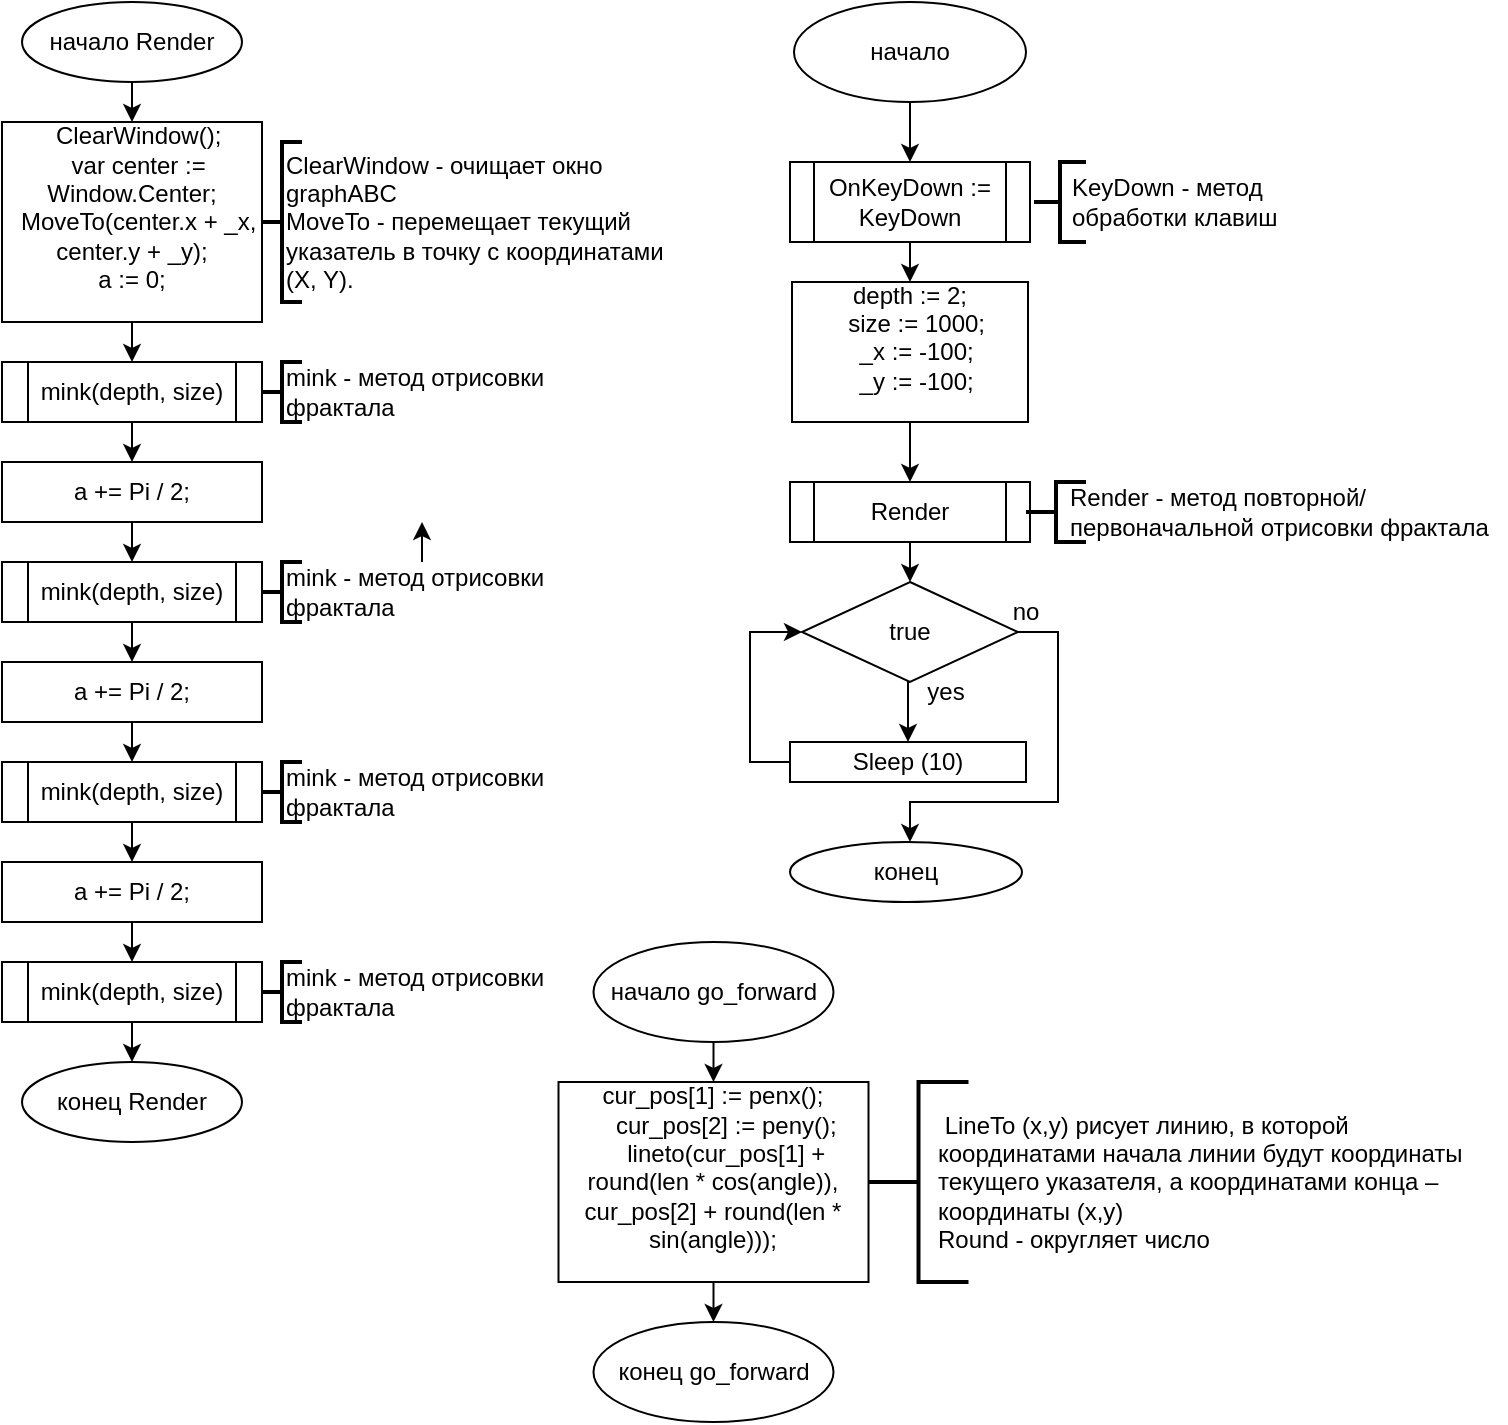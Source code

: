 <mxfile version="26.0.15" pages="5">
  <diagram name="Страница — 1" id="0c7YK5O8xcYpzCZcUKpo">
    <mxGraphModel dx="1186" dy="782" grid="1" gridSize="10" guides="1" tooltips="1" connect="1" arrows="1" fold="1" page="1" pageScale="1" pageWidth="827" pageHeight="1169" math="0" shadow="0">
      <root>
        <mxCell id="0" />
        <mxCell id="1" parent="0" />
        <mxCell id="dVMwrSfZSjSwIwW3tAnr-3" style="edgeStyle=orthogonalEdgeStyle;rounded=0;orthogonalLoop=1;jettySize=auto;html=1;exitX=0.5;exitY=1;exitDx=0;exitDy=0;entryX=0.5;entryY=0;entryDx=0;entryDy=0;" edge="1" parent="1" source="dVMwrSfZSjSwIwW3tAnr-1" target="dVMwrSfZSjSwIwW3tAnr-2">
          <mxGeometry relative="1" as="geometry" />
        </mxCell>
        <mxCell id="dVMwrSfZSjSwIwW3tAnr-1" value="начало Render" style="ellipse;whiteSpace=wrap;html=1;" vertex="1" parent="1">
          <mxGeometry x="50" y="110" width="110" height="40" as="geometry" />
        </mxCell>
        <mxCell id="dVMwrSfZSjSwIwW3tAnr-6" style="edgeStyle=orthogonalEdgeStyle;rounded=0;orthogonalLoop=1;jettySize=auto;html=1;exitX=0.5;exitY=1;exitDx=0;exitDy=0;entryX=0.5;entryY=0;entryDx=0;entryDy=0;" edge="1" parent="1" source="dVMwrSfZSjSwIwW3tAnr-2" target="dVMwrSfZSjSwIwW3tAnr-5">
          <mxGeometry relative="1" as="geometry" />
        </mxCell>
        <mxCell id="dVMwrSfZSjSwIwW3tAnr-2" value="&lt;div&gt;&amp;nbsp; ClearWindow();&lt;/div&gt;&lt;div&gt;&amp;nbsp; var center := Window.Center;&lt;/div&gt;&lt;div&gt;&amp;nbsp; MoveTo(center.x + _x, center.y + _y);&lt;/div&gt;&lt;div&gt;a := 0;&lt;/div&gt;&lt;div&gt;&lt;br&gt;&lt;/div&gt;" style="rounded=0;whiteSpace=wrap;html=1;spacing=0;" vertex="1" parent="1">
          <mxGeometry x="40" y="170" width="130" height="100" as="geometry" />
        </mxCell>
        <mxCell id="dVMwrSfZSjSwIwW3tAnr-10" style="edgeStyle=orthogonalEdgeStyle;rounded=0;orthogonalLoop=1;jettySize=auto;html=1;exitX=0.5;exitY=1;exitDx=0;exitDy=0;entryX=0.5;entryY=0;entryDx=0;entryDy=0;" edge="1" parent="1" source="dVMwrSfZSjSwIwW3tAnr-5" target="dVMwrSfZSjSwIwW3tAnr-9">
          <mxGeometry relative="1" as="geometry" />
        </mxCell>
        <mxCell id="dVMwrSfZSjSwIwW3tAnr-5" value="mink(depth, size)" style="shape=process;whiteSpace=wrap;html=1;backgroundOutline=1;" vertex="1" parent="1">
          <mxGeometry x="40" y="290" width="130" height="30" as="geometry" />
        </mxCell>
        <mxCell id="dVMwrSfZSjSwIwW3tAnr-15" style="edgeStyle=orthogonalEdgeStyle;rounded=0;orthogonalLoop=1;jettySize=auto;html=1;exitX=0.5;exitY=1;exitDx=0;exitDy=0;entryX=0.5;entryY=0;entryDx=0;entryDy=0;" edge="1" parent="1" source="dVMwrSfZSjSwIwW3tAnr-7" target="dVMwrSfZSjSwIwW3tAnr-14">
          <mxGeometry relative="1" as="geometry" />
        </mxCell>
        <mxCell id="dVMwrSfZSjSwIwW3tAnr-7" value="mink(depth, size)" style="shape=process;whiteSpace=wrap;html=1;backgroundOutline=1;" vertex="1" parent="1">
          <mxGeometry x="40" y="390" width="130" height="30" as="geometry" />
        </mxCell>
        <mxCell id="dVMwrSfZSjSwIwW3tAnr-11" style="edgeStyle=orthogonalEdgeStyle;rounded=0;orthogonalLoop=1;jettySize=auto;html=1;exitX=0.5;exitY=1;exitDx=0;exitDy=0;entryX=0.5;entryY=0;entryDx=0;entryDy=0;" edge="1" parent="1" source="dVMwrSfZSjSwIwW3tAnr-9" target="dVMwrSfZSjSwIwW3tAnr-7">
          <mxGeometry relative="1" as="geometry" />
        </mxCell>
        <mxCell id="dVMwrSfZSjSwIwW3tAnr-9" value="a += Pi / 2;" style="rounded=0;whiteSpace=wrap;html=1;" vertex="1" parent="1">
          <mxGeometry x="40" y="340" width="130" height="30" as="geometry" />
        </mxCell>
        <mxCell id="dVMwrSfZSjSwIwW3tAnr-19" style="edgeStyle=orthogonalEdgeStyle;rounded=0;orthogonalLoop=1;jettySize=auto;html=1;exitX=0.5;exitY=1;exitDx=0;exitDy=0;entryX=0.5;entryY=0;entryDx=0;entryDy=0;" edge="1" parent="1" source="dVMwrSfZSjSwIwW3tAnr-12" target="dVMwrSfZSjSwIwW3tAnr-18">
          <mxGeometry relative="1" as="geometry" />
        </mxCell>
        <mxCell id="dVMwrSfZSjSwIwW3tAnr-12" value="mink(depth, size)" style="shape=process;whiteSpace=wrap;html=1;backgroundOutline=1;" vertex="1" parent="1">
          <mxGeometry x="40" y="490" width="130" height="30" as="geometry" />
        </mxCell>
        <mxCell id="dVMwrSfZSjSwIwW3tAnr-13" style="edgeStyle=orthogonalEdgeStyle;rounded=0;orthogonalLoop=1;jettySize=auto;html=1;exitX=0.5;exitY=1;exitDx=0;exitDy=0;entryX=0.5;entryY=0;entryDx=0;entryDy=0;" edge="1" source="dVMwrSfZSjSwIwW3tAnr-14" target="dVMwrSfZSjSwIwW3tAnr-12" parent="1">
          <mxGeometry relative="1" as="geometry" />
        </mxCell>
        <mxCell id="dVMwrSfZSjSwIwW3tAnr-14" value="a += Pi / 2;" style="rounded=0;whiteSpace=wrap;html=1;" vertex="1" parent="1">
          <mxGeometry x="40" y="440" width="130" height="30" as="geometry" />
        </mxCell>
        <mxCell id="dVMwrSfZSjSwIwW3tAnr-22" style="edgeStyle=orthogonalEdgeStyle;rounded=0;orthogonalLoop=1;jettySize=auto;html=1;exitX=0.5;exitY=1;exitDx=0;exitDy=0;entryX=0.5;entryY=0;entryDx=0;entryDy=0;" edge="1" parent="1" source="dVMwrSfZSjSwIwW3tAnr-16" target="dVMwrSfZSjSwIwW3tAnr-21">
          <mxGeometry relative="1" as="geometry" />
        </mxCell>
        <mxCell id="dVMwrSfZSjSwIwW3tAnr-16" value="mink(depth, size)" style="shape=process;whiteSpace=wrap;html=1;backgroundOutline=1;" vertex="1" parent="1">
          <mxGeometry x="40" y="590" width="130" height="30" as="geometry" />
        </mxCell>
        <mxCell id="dVMwrSfZSjSwIwW3tAnr-17" style="edgeStyle=orthogonalEdgeStyle;rounded=0;orthogonalLoop=1;jettySize=auto;html=1;exitX=0.5;exitY=1;exitDx=0;exitDy=0;entryX=0.5;entryY=0;entryDx=0;entryDy=0;" edge="1" source="dVMwrSfZSjSwIwW3tAnr-18" target="dVMwrSfZSjSwIwW3tAnr-16" parent="1">
          <mxGeometry relative="1" as="geometry" />
        </mxCell>
        <mxCell id="dVMwrSfZSjSwIwW3tAnr-18" value="a += Pi / 2;" style="rounded=0;whiteSpace=wrap;html=1;" vertex="1" parent="1">
          <mxGeometry x="40" y="540" width="130" height="30" as="geometry" />
        </mxCell>
        <mxCell id="dVMwrSfZSjSwIwW3tAnr-21" value="конец Render" style="ellipse;whiteSpace=wrap;html=1;" vertex="1" parent="1">
          <mxGeometry x="50" y="640" width="110" height="40" as="geometry" />
        </mxCell>
        <mxCell id="1yAr_smqiWb9AVmgc55v-1" value="" style="strokeWidth=2;html=1;shape=mxgraph.flowchart.annotation_2;align=left;labelPosition=right;pointerEvents=1;" vertex="1" parent="1">
          <mxGeometry x="170" y="180" width="20" height="80" as="geometry" />
        </mxCell>
        <mxCell id="1yAr_smqiWb9AVmgc55v-2" value="ClearWindow - очищает окно graphABC&lt;div&gt;MoveTo - перемещает текущий указатель в точку с координатами (X, Y).&lt;/div&gt;" style="text;html=1;align=left;verticalAlign=middle;whiteSpace=wrap;rounded=0;" vertex="1" parent="1">
          <mxGeometry x="180" y="180" width="200" height="80" as="geometry" />
        </mxCell>
        <mxCell id="5Mgv2OM8hr73-EngdCcR-1" value="" style="strokeWidth=2;html=1;shape=mxgraph.flowchart.annotation_2;align=left;labelPosition=right;pointerEvents=1;" vertex="1" parent="1">
          <mxGeometry x="170" y="290" width="20" height="30" as="geometry" />
        </mxCell>
        <mxCell id="5Mgv2OM8hr73-EngdCcR-2" value="mink - метод отрисовки фрактала" style="text;html=1;align=left;verticalAlign=middle;whiteSpace=wrap;rounded=0;" vertex="1" parent="1">
          <mxGeometry x="180" y="290" width="140" height="30" as="geometry" />
        </mxCell>
        <mxCell id="5Mgv2OM8hr73-EngdCcR-12" value="" style="edgeStyle=orthogonalEdgeStyle;rounded=0;orthogonalLoop=1;jettySize=auto;html=1;" edge="1" parent="1" source="5Mgv2OM8hr73-EngdCcR-6">
          <mxGeometry relative="1" as="geometry">
            <mxPoint x="250.034" y="370" as="targetPoint" />
          </mxGeometry>
        </mxCell>
        <mxCell id="5Mgv2OM8hr73-EngdCcR-6" value="mink - метод отрисовки фрактала" style="text;html=1;align=left;verticalAlign=middle;whiteSpace=wrap;rounded=0;" vertex="1" parent="1">
          <mxGeometry x="180" y="390" width="140" height="30" as="geometry" />
        </mxCell>
        <mxCell id="5Mgv2OM8hr73-EngdCcR-7" value="" style="strokeWidth=2;html=1;shape=mxgraph.flowchart.annotation_2;align=left;labelPosition=right;pointerEvents=1;" vertex="1" parent="1">
          <mxGeometry x="170" y="390" width="20" height="30" as="geometry" />
        </mxCell>
        <mxCell id="5Mgv2OM8hr73-EngdCcR-8" value="mink - метод отрисовки фрактала" style="text;html=1;align=left;verticalAlign=middle;whiteSpace=wrap;rounded=0;" vertex="1" parent="1">
          <mxGeometry x="180" y="490" width="140" height="30" as="geometry" />
        </mxCell>
        <mxCell id="5Mgv2OM8hr73-EngdCcR-9" value="" style="strokeWidth=2;html=1;shape=mxgraph.flowchart.annotation_2;align=left;labelPosition=right;pointerEvents=1;" vertex="1" parent="1">
          <mxGeometry x="170" y="490" width="20" height="30" as="geometry" />
        </mxCell>
        <mxCell id="5Mgv2OM8hr73-EngdCcR-10" value="mink - метод отрисовки фрактала" style="text;html=1;align=left;verticalAlign=middle;whiteSpace=wrap;rounded=0;" vertex="1" parent="1">
          <mxGeometry x="180" y="590" width="140" height="30" as="geometry" />
        </mxCell>
        <mxCell id="5Mgv2OM8hr73-EngdCcR-11" value="" style="strokeWidth=2;html=1;shape=mxgraph.flowchart.annotation_2;align=left;labelPosition=right;pointerEvents=1;" vertex="1" parent="1">
          <mxGeometry x="170" y="590" width="20" height="30" as="geometry" />
        </mxCell>
        <mxCell id="IK0o1WK5msF-L-UihLjg-1" style="edgeStyle=orthogonalEdgeStyle;rounded=0;orthogonalLoop=1;jettySize=auto;html=1;exitX=0.5;exitY=1;exitDx=0;exitDy=0;entryX=0.5;entryY=0;entryDx=0;entryDy=0;" edge="1" parent="1" source="IK0o1WK5msF-L-UihLjg-2" target="IK0o1WK5msF-L-UihLjg-4">
          <mxGeometry relative="1" as="geometry" />
        </mxCell>
        <mxCell id="IK0o1WK5msF-L-UihLjg-2" value="начало" style="ellipse;whiteSpace=wrap;html=1;" vertex="1" parent="1">
          <mxGeometry x="436" y="110" width="116" height="50" as="geometry" />
        </mxCell>
        <mxCell id="IK0o1WK5msF-L-UihLjg-3" style="edgeStyle=orthogonalEdgeStyle;rounded=0;orthogonalLoop=1;jettySize=auto;html=1;exitX=0.5;exitY=1;exitDx=0;exitDy=0;entryX=0.5;entryY=0;entryDx=0;entryDy=0;" edge="1" parent="1" source="IK0o1WK5msF-L-UihLjg-4" target="IK0o1WK5msF-L-UihLjg-6">
          <mxGeometry relative="1" as="geometry" />
        </mxCell>
        <mxCell id="IK0o1WK5msF-L-UihLjg-4" value="OnKeyDown := KeyDown" style="shape=process;whiteSpace=wrap;html=1;backgroundOutline=1;" vertex="1" parent="1">
          <mxGeometry x="434" y="190" width="120" height="40" as="geometry" />
        </mxCell>
        <mxCell id="IK0o1WK5msF-L-UihLjg-5" style="edgeStyle=orthogonalEdgeStyle;rounded=0;orthogonalLoop=1;jettySize=auto;html=1;exitX=0.5;exitY=1;exitDx=0;exitDy=0;entryX=0.5;entryY=0;entryDx=0;entryDy=0;" edge="1" parent="1" source="IK0o1WK5msF-L-UihLjg-6" target="IK0o1WK5msF-L-UihLjg-8">
          <mxGeometry relative="1" as="geometry" />
        </mxCell>
        <mxCell id="IK0o1WK5msF-L-UihLjg-6" value="&lt;div&gt;depth := 2;&lt;/div&gt;&lt;div&gt;&amp;nbsp; size := 1000;&lt;/div&gt;&lt;div&gt;&amp;nbsp; _x := -100;&lt;/div&gt;&lt;div&gt;&amp;nbsp; _y := -100;&lt;/div&gt;&lt;div&gt;&lt;br&gt;&lt;/div&gt;" style="rounded=0;whiteSpace=wrap;html=1;" vertex="1" parent="1">
          <mxGeometry x="435" y="250" width="118" height="70" as="geometry" />
        </mxCell>
        <mxCell id="IK0o1WK5msF-L-UihLjg-7" style="edgeStyle=orthogonalEdgeStyle;rounded=0;orthogonalLoop=1;jettySize=auto;html=1;exitX=0.5;exitY=1;exitDx=0;exitDy=0;entryX=0.5;entryY=0;entryDx=0;entryDy=0;" edge="1" parent="1" source="IK0o1WK5msF-L-UihLjg-8" target="IK0o1WK5msF-L-UihLjg-11">
          <mxGeometry relative="1" as="geometry" />
        </mxCell>
        <mxCell id="IK0o1WK5msF-L-UihLjg-8" value="Render" style="shape=process;whiteSpace=wrap;html=1;backgroundOutline=1;" vertex="1" parent="1">
          <mxGeometry x="434" y="350" width="120" height="30" as="geometry" />
        </mxCell>
        <mxCell id="IK0o1WK5msF-L-UihLjg-9" style="edgeStyle=orthogonalEdgeStyle;rounded=0;orthogonalLoop=1;jettySize=auto;html=1;exitX=0.5;exitY=1;exitDx=0;exitDy=0;entryX=0.5;entryY=0;entryDx=0;entryDy=0;" edge="1" parent="1" source="IK0o1WK5msF-L-UihLjg-11" target="IK0o1WK5msF-L-UihLjg-13">
          <mxGeometry relative="1" as="geometry" />
        </mxCell>
        <mxCell id="IK0o1WK5msF-L-UihLjg-10" style="edgeStyle=orthogonalEdgeStyle;rounded=0;orthogonalLoop=1;jettySize=auto;html=1;exitX=1;exitY=0.5;exitDx=0;exitDy=0;" edge="1" parent="1" source="IK0o1WK5msF-L-UihLjg-11" target="IK0o1WK5msF-L-UihLjg-14">
          <mxGeometry relative="1" as="geometry">
            <mxPoint x="572" y="610" as="targetPoint" />
            <Array as="points">
              <mxPoint x="568" y="425" />
              <mxPoint x="568" y="510" />
              <mxPoint x="494" y="510" />
            </Array>
          </mxGeometry>
        </mxCell>
        <mxCell id="IK0o1WK5msF-L-UihLjg-11" value="true" style="rhombus;whiteSpace=wrap;html=1;" vertex="1" parent="1">
          <mxGeometry x="440" y="400" width="108" height="50" as="geometry" />
        </mxCell>
        <mxCell id="IK0o1WK5msF-L-UihLjg-12" style="edgeStyle=orthogonalEdgeStyle;rounded=0;orthogonalLoop=1;jettySize=auto;html=1;exitX=0;exitY=0.5;exitDx=0;exitDy=0;entryX=0;entryY=0.5;entryDx=0;entryDy=0;" edge="1" parent="1" source="IK0o1WK5msF-L-UihLjg-13" target="IK0o1WK5msF-L-UihLjg-11">
          <mxGeometry relative="1" as="geometry" />
        </mxCell>
        <mxCell id="IK0o1WK5msF-L-UihLjg-13" value="Sleep (10)" style="rounded=0;whiteSpace=wrap;html=1;" vertex="1" parent="1">
          <mxGeometry x="434" y="480" width="118" height="20" as="geometry" />
        </mxCell>
        <mxCell id="IK0o1WK5msF-L-UihLjg-14" value="конец" style="ellipse;whiteSpace=wrap;html=1;" vertex="1" parent="1">
          <mxGeometry x="434" y="530" width="116" height="30" as="geometry" />
        </mxCell>
        <mxCell id="IK0o1WK5msF-L-UihLjg-15" value="" style="strokeWidth=2;html=1;shape=mxgraph.flowchart.annotation_2;align=left;labelPosition=right;pointerEvents=1;" vertex="1" parent="1">
          <mxGeometry x="556" y="190" width="26" height="40" as="geometry" />
        </mxCell>
        <mxCell id="IK0o1WK5msF-L-UihLjg-16" value="KeyDown - метод обработки клавиш" style="text;html=1;align=left;verticalAlign=middle;whiteSpace=wrap;rounded=0;" vertex="1" parent="1">
          <mxGeometry x="573" y="195" width="120" height="30" as="geometry" />
        </mxCell>
        <mxCell id="IK0o1WK5msF-L-UihLjg-17" value="" style="strokeWidth=2;html=1;shape=mxgraph.flowchart.annotation_2;align=left;labelPosition=right;pointerEvents=1;" vertex="1" parent="1">
          <mxGeometry x="552" y="350" width="30" height="30" as="geometry" />
        </mxCell>
        <mxCell id="IK0o1WK5msF-L-UihLjg-18" value="Render - метод повторной/первоначальной отрисовки фрактала" style="text;html=1;align=left;verticalAlign=middle;whiteSpace=wrap;rounded=0;" vertex="1" parent="1">
          <mxGeometry x="572" y="350" width="220" height="30" as="geometry" />
        </mxCell>
        <mxCell id="IK0o1WK5msF-L-UihLjg-19" value="yes" style="text;html=1;align=center;verticalAlign=middle;whiteSpace=wrap;rounded=0;" vertex="1" parent="1">
          <mxGeometry x="482" y="440" width="60" height="30" as="geometry" />
        </mxCell>
        <mxCell id="IK0o1WK5msF-L-UihLjg-20" value="no" style="text;html=1;align=center;verticalAlign=middle;whiteSpace=wrap;rounded=0;" vertex="1" parent="1">
          <mxGeometry x="522" y="400" width="60" height="30" as="geometry" />
        </mxCell>
        <mxCell id="b5ga9cEtHW-wlPDZlZiw-1" style="edgeStyle=orthogonalEdgeStyle;rounded=0;orthogonalLoop=1;jettySize=auto;html=1;exitX=0.5;exitY=1;exitDx=0;exitDy=0;entryX=0.5;entryY=0;entryDx=0;entryDy=0;" edge="1" parent="1" source="b5ga9cEtHW-wlPDZlZiw-2" target="b5ga9cEtHW-wlPDZlZiw-4">
          <mxGeometry relative="1" as="geometry" />
        </mxCell>
        <mxCell id="b5ga9cEtHW-wlPDZlZiw-2" value="начало go_forward" style="ellipse;whiteSpace=wrap;html=1;" vertex="1" parent="1">
          <mxGeometry x="335.75" y="580" width="120" height="50" as="geometry" />
        </mxCell>
        <mxCell id="b5ga9cEtHW-wlPDZlZiw-3" style="edgeStyle=orthogonalEdgeStyle;rounded=0;orthogonalLoop=1;jettySize=auto;html=1;exitX=0.5;exitY=1;exitDx=0;exitDy=0;entryX=0.5;entryY=0;entryDx=0;entryDy=0;" edge="1" parent="1" source="b5ga9cEtHW-wlPDZlZiw-4" target="b5ga9cEtHW-wlPDZlZiw-5">
          <mxGeometry relative="1" as="geometry" />
        </mxCell>
        <mxCell id="b5ga9cEtHW-wlPDZlZiw-4" value="&lt;div&gt;cur_pos[1] := penx();&lt;/div&gt;&lt;div&gt;&amp;nbsp; &amp;nbsp; cur_pos[2] := peny();&lt;/div&gt;&lt;div&gt;&amp;nbsp; &amp;nbsp; lineto(cur_pos[1] + round(len * cos(angle)), cur_pos[2] + round(len * sin(angle)));&lt;/div&gt;&lt;div&gt;&lt;br&gt;&lt;/div&gt;" style="rounded=0;whiteSpace=wrap;html=1;" vertex="1" parent="1">
          <mxGeometry x="318.25" y="650" width="155" height="100" as="geometry" />
        </mxCell>
        <mxCell id="b5ga9cEtHW-wlPDZlZiw-5" value="конец go_forward" style="ellipse;whiteSpace=wrap;html=1;" vertex="1" parent="1">
          <mxGeometry x="335.75" y="770" width="120" height="50" as="geometry" />
        </mxCell>
        <mxCell id="b5ga9cEtHW-wlPDZlZiw-6" value="" style="strokeWidth=2;html=1;shape=mxgraph.flowchart.annotation_2;align=left;labelPosition=right;pointerEvents=1;" vertex="1" parent="1">
          <mxGeometry x="473.25" y="650" width="50" height="100" as="geometry" />
        </mxCell>
        <mxCell id="b5ga9cEtHW-wlPDZlZiw-7" value="&amp;nbsp;LineTo (x,y) рисует линию, в которой координатами начала линии будут координаты текущего указателя, а координатами конца – координаты (x,y)&lt;div&gt;Round - округляет число&lt;/div&gt;" style="text;html=1;align=left;verticalAlign=middle;whiteSpace=wrap;rounded=0;" vertex="1" parent="1">
          <mxGeometry x="505.75" y="650" width="280" height="100" as="geometry" />
        </mxCell>
      </root>
    </mxGraphModel>
  </diagram>
  <diagram id="UoBfQn9xFF1MMmTe9-Z-" name="Страница — 2">
    <mxGraphModel dx="806" dy="532" grid="1" gridSize="10" guides="1" tooltips="1" connect="1" arrows="1" fold="1" page="1" pageScale="1" pageWidth="827" pageHeight="1169" math="0" shadow="0">
      <root>
        <mxCell id="0" />
        <mxCell id="1" parent="0" />
        <mxCell id="qxXWPPFWF0e0kMt59h0q-1" style="edgeStyle=orthogonalEdgeStyle;rounded=0;orthogonalLoop=1;jettySize=auto;html=1;exitX=0.5;exitY=1;exitDx=0;exitDy=0;entryX=0.5;entryY=0;entryDx=0;entryDy=0;" edge="1" parent="1" source="qxXWPPFWF0e0kMt59h0q-2" target="qxXWPPFWF0e0kMt59h0q-4">
          <mxGeometry relative="1" as="geometry" />
        </mxCell>
        <mxCell id="qxXWPPFWF0e0kMt59h0q-2" value="начало KeyDown" style="ellipse;whiteSpace=wrap;html=1;" vertex="1" parent="1">
          <mxGeometry x="90" y="60" width="110" height="40" as="geometry" />
        </mxCell>
        <mxCell id="qxXWPPFWF0e0kMt59h0q-3" style="edgeStyle=orthogonalEdgeStyle;rounded=0;orthogonalLoop=1;jettySize=auto;html=1;exitX=0.5;exitY=1;exitDx=0;exitDy=0;" edge="1" parent="1" source="qxXWPPFWF0e0kMt59h0q-4" target="qxXWPPFWF0e0kMt59h0q-7">
          <mxGeometry relative="1" as="geometry" />
        </mxCell>
        <mxCell id="qxXWPPFWF0e0kMt59h0q-4" value="ввод Key" style="shape=parallelogram;perimeter=parallelogramPerimeter;whiteSpace=wrap;html=1;fixedSize=1;" vertex="1" parent="1">
          <mxGeometry x="85" y="120" width="120" height="40" as="geometry" />
        </mxCell>
        <mxCell id="qxXWPPFWF0e0kMt59h0q-5" style="edgeStyle=orthogonalEdgeStyle;rounded=0;orthogonalLoop=1;jettySize=auto;html=1;exitX=0.5;exitY=1;exitDx=0;exitDy=0;entryX=0.5;entryY=0;entryDx=0;entryDy=0;" edge="1" parent="1" source="qxXWPPFWF0e0kMt59h0q-7" target="qxXWPPFWF0e0kMt59h0q-12">
          <mxGeometry relative="1" as="geometry" />
        </mxCell>
        <mxCell id="qxXWPPFWF0e0kMt59h0q-6" style="edgeStyle=orthogonalEdgeStyle;rounded=0;orthogonalLoop=1;jettySize=auto;html=1;exitX=1;exitY=0.5;exitDx=0;exitDy=0;entryX=0.5;entryY=0;entryDx=0;entryDy=0;" edge="1" parent="1" source="qxXWPPFWF0e0kMt59h0q-7" target="qxXWPPFWF0e0kMt59h0q-10">
          <mxGeometry relative="1" as="geometry" />
        </mxCell>
        <mxCell id="qxXWPPFWF0e0kMt59h0q-7" value="VK_Left" style="rhombus;whiteSpace=wrap;html=1;" vertex="1" parent="1">
          <mxGeometry x="95" y="180" width="100" height="60" as="geometry" />
        </mxCell>
        <mxCell id="qxXWPPFWF0e0kMt59h0q-8" style="edgeStyle=orthogonalEdgeStyle;rounded=0;orthogonalLoop=1;jettySize=auto;html=1;exitX=0.5;exitY=1;exitDx=0;exitDy=0;entryX=0.5;entryY=0;entryDx=0;entryDy=0;" edge="1" parent="1" source="qxXWPPFWF0e0kMt59h0q-10" target="qxXWPPFWF0e0kMt59h0q-14">
          <mxGeometry relative="1" as="geometry" />
        </mxCell>
        <mxCell id="qxXWPPFWF0e0kMt59h0q-9" style="edgeStyle=orthogonalEdgeStyle;rounded=0;orthogonalLoop=1;jettySize=auto;html=1;exitX=1;exitY=0.5;exitDx=0;exitDy=0;entryX=0.5;entryY=0;entryDx=0;entryDy=0;" edge="1" parent="1" source="qxXWPPFWF0e0kMt59h0q-10" target="qxXWPPFWF0e0kMt59h0q-17">
          <mxGeometry relative="1" as="geometry" />
        </mxCell>
        <mxCell id="qxXWPPFWF0e0kMt59h0q-10" value="VK_Right" style="rhombus;whiteSpace=wrap;html=1;" vertex="1" parent="1">
          <mxGeometry x="230" y="230" width="100" height="60" as="geometry" />
        </mxCell>
        <mxCell id="qxXWPPFWF0e0kMt59h0q-11" style="edgeStyle=orthogonalEdgeStyle;rounded=0;orthogonalLoop=1;jettySize=auto;html=1;exitX=0.5;exitY=1;exitDx=0;exitDy=0;entryX=0.5;entryY=0;entryDx=0;entryDy=0;" edge="1" parent="1" source="qxXWPPFWF0e0kMt59h0q-12" target="qxXWPPFWF0e0kMt59h0q-45">
          <mxGeometry relative="1" as="geometry" />
        </mxCell>
        <mxCell id="qxXWPPFWF0e0kMt59h0q-12" value="x := x - 20;" style="rounded=0;whiteSpace=wrap;html=1;" vertex="1" parent="1">
          <mxGeometry x="90" y="260" width="110" height="30" as="geometry" />
        </mxCell>
        <mxCell id="qxXWPPFWF0e0kMt59h0q-13" style="edgeStyle=orthogonalEdgeStyle;rounded=0;orthogonalLoop=1;jettySize=auto;html=1;exitX=0.5;exitY=1;exitDx=0;exitDy=0;" edge="1" parent="1" source="qxXWPPFWF0e0kMt59h0q-14" target="qxXWPPFWF0e0kMt59h0q-45">
          <mxGeometry relative="1" as="geometry">
            <Array as="points">
              <mxPoint x="280" y="690" />
              <mxPoint x="145" y="690" />
            </Array>
          </mxGeometry>
        </mxCell>
        <mxCell id="qxXWPPFWF0e0kMt59h0q-14" value="x := x + 20;" style="rounded=0;whiteSpace=wrap;html=1;" vertex="1" parent="1">
          <mxGeometry x="225" y="310" width="110" height="30" as="geometry" />
        </mxCell>
        <mxCell id="qxXWPPFWF0e0kMt59h0q-15" style="edgeStyle=orthogonalEdgeStyle;rounded=0;orthogonalLoop=1;jettySize=auto;html=1;exitX=0.5;exitY=1;exitDx=0;exitDy=0;" edge="1" parent="1" source="qxXWPPFWF0e0kMt59h0q-17" target="qxXWPPFWF0e0kMt59h0q-19">
          <mxGeometry relative="1" as="geometry" />
        </mxCell>
        <mxCell id="qxXWPPFWF0e0kMt59h0q-16" style="edgeStyle=orthogonalEdgeStyle;rounded=0;orthogonalLoop=1;jettySize=auto;html=1;exitX=1;exitY=0.5;exitDx=0;exitDy=0;entryX=0.5;entryY=0;entryDx=0;entryDy=0;" edge="1" parent="1" source="qxXWPPFWF0e0kMt59h0q-17" target="qxXWPPFWF0e0kMt59h0q-22">
          <mxGeometry relative="1" as="geometry" />
        </mxCell>
        <mxCell id="qxXWPPFWF0e0kMt59h0q-17" value="VK_Up" style="rhombus;whiteSpace=wrap;html=1;" vertex="1" parent="1">
          <mxGeometry x="360" y="280" width="100" height="60" as="geometry" />
        </mxCell>
        <mxCell id="qxXWPPFWF0e0kMt59h0q-18" style="edgeStyle=orthogonalEdgeStyle;rounded=0;orthogonalLoop=1;jettySize=auto;html=1;exitX=0.5;exitY=1;exitDx=0;exitDy=0;entryX=0.5;entryY=0;entryDx=0;entryDy=0;" edge="1" parent="1" source="qxXWPPFWF0e0kMt59h0q-19" target="qxXWPPFWF0e0kMt59h0q-45">
          <mxGeometry relative="1" as="geometry">
            <Array as="points">
              <mxPoint x="410" y="690" />
              <mxPoint x="145" y="690" />
            </Array>
          </mxGeometry>
        </mxCell>
        <mxCell id="qxXWPPFWF0e0kMt59h0q-19" value="y := y + 20;" style="rounded=0;whiteSpace=wrap;html=1;" vertex="1" parent="1">
          <mxGeometry x="355" y="360" width="110" height="30" as="geometry" />
        </mxCell>
        <mxCell id="qxXWPPFWF0e0kMt59h0q-20" style="edgeStyle=orthogonalEdgeStyle;rounded=0;orthogonalLoop=1;jettySize=auto;html=1;exitX=0.5;exitY=1;exitDx=0;exitDy=0;" edge="1" parent="1" source="qxXWPPFWF0e0kMt59h0q-22" target="qxXWPPFWF0e0kMt59h0q-24">
          <mxGeometry relative="1" as="geometry" />
        </mxCell>
        <mxCell id="qxXWPPFWF0e0kMt59h0q-21" style="edgeStyle=orthogonalEdgeStyle;rounded=0;orthogonalLoop=1;jettySize=auto;html=1;exitX=1;exitY=0.5;exitDx=0;exitDy=0;entryX=0.5;entryY=0;entryDx=0;entryDy=0;" edge="1" parent="1" source="qxXWPPFWF0e0kMt59h0q-22" target="qxXWPPFWF0e0kMt59h0q-27">
          <mxGeometry relative="1" as="geometry" />
        </mxCell>
        <mxCell id="qxXWPPFWF0e0kMt59h0q-22" value="VK_Down" style="rhombus;whiteSpace=wrap;html=1;" vertex="1" parent="1">
          <mxGeometry x="495" y="330" width="100" height="60" as="geometry" />
        </mxCell>
        <mxCell id="qxXWPPFWF0e0kMt59h0q-23" style="edgeStyle=orthogonalEdgeStyle;rounded=0;orthogonalLoop=1;jettySize=auto;html=1;exitX=0.5;exitY=1;exitDx=0;exitDy=0;entryX=0.5;entryY=0;entryDx=0;entryDy=0;" edge="1" parent="1" source="qxXWPPFWF0e0kMt59h0q-24" target="qxXWPPFWF0e0kMt59h0q-45">
          <mxGeometry relative="1" as="geometry">
            <Array as="points">
              <mxPoint x="545" y="690" />
              <mxPoint x="145" y="690" />
            </Array>
          </mxGeometry>
        </mxCell>
        <mxCell id="qxXWPPFWF0e0kMt59h0q-24" value="y := y - 20;" style="rounded=0;whiteSpace=wrap;html=1;" vertex="1" parent="1">
          <mxGeometry x="490" y="410" width="110" height="30" as="geometry" />
        </mxCell>
        <mxCell id="qxXWPPFWF0e0kMt59h0q-25" style="edgeStyle=orthogonalEdgeStyle;rounded=0;orthogonalLoop=1;jettySize=auto;html=1;exitX=0.5;exitY=1;exitDx=0;exitDy=0;entryX=0.5;entryY=0;entryDx=0;entryDy=0;" edge="1" parent="1" source="qxXWPPFWF0e0kMt59h0q-27" target="qxXWPPFWF0e0kMt59h0q-32">
          <mxGeometry relative="1" as="geometry" />
        </mxCell>
        <mxCell id="qxXWPPFWF0e0kMt59h0q-26" style="edgeStyle=orthogonalEdgeStyle;rounded=0;orthogonalLoop=1;jettySize=auto;html=1;exitX=1;exitY=0.5;exitDx=0;exitDy=0;entryX=0.5;entryY=0;entryDx=0;entryDy=0;" edge="1" parent="1" source="qxXWPPFWF0e0kMt59h0q-27" target="qxXWPPFWF0e0kMt59h0q-30">
          <mxGeometry relative="1" as="geometry" />
        </mxCell>
        <mxCell id="qxXWPPFWF0e0kMt59h0q-27" value="VK_PageUp" style="rhombus;whiteSpace=wrap;html=1;" vertex="1" parent="1">
          <mxGeometry x="635" y="390" width="100" height="60" as="geometry" />
        </mxCell>
        <mxCell id="qxXWPPFWF0e0kMt59h0q-28" style="edgeStyle=orthogonalEdgeStyle;rounded=0;orthogonalLoop=1;jettySize=auto;html=1;exitX=0.5;exitY=1;exitDx=0;exitDy=0;entryX=0.5;entryY=0;entryDx=0;entryDy=0;" edge="1" parent="1" source="qxXWPPFWF0e0kMt59h0q-30" target="qxXWPPFWF0e0kMt59h0q-34">
          <mxGeometry relative="1" as="geometry" />
        </mxCell>
        <mxCell id="qxXWPPFWF0e0kMt59h0q-29" style="edgeStyle=orthogonalEdgeStyle;rounded=0;orthogonalLoop=1;jettySize=auto;html=1;exitX=1;exitY=0.5;exitDx=0;exitDy=0;entryX=0.5;entryY=0;entryDx=0;entryDy=0;" edge="1" parent="1" source="qxXWPPFWF0e0kMt59h0q-30" target="qxXWPPFWF0e0kMt59h0q-37">
          <mxGeometry relative="1" as="geometry" />
        </mxCell>
        <mxCell id="qxXWPPFWF0e0kMt59h0q-30" value="VK_PageDown" style="rhombus;whiteSpace=wrap;html=1;" vertex="1" parent="1">
          <mxGeometry x="770" y="440" width="100" height="60" as="geometry" />
        </mxCell>
        <mxCell id="qxXWPPFWF0e0kMt59h0q-31" style="edgeStyle=orthogonalEdgeStyle;rounded=0;orthogonalLoop=1;jettySize=auto;html=1;exitX=0.5;exitY=1;exitDx=0;exitDy=0;entryX=0.5;entryY=0;entryDx=0;entryDy=0;" edge="1" parent="1" source="qxXWPPFWF0e0kMt59h0q-32" target="qxXWPPFWF0e0kMt59h0q-45">
          <mxGeometry relative="1" as="geometry">
            <Array as="points">
              <mxPoint x="685" y="690" />
              <mxPoint x="145" y="690" />
            </Array>
          </mxGeometry>
        </mxCell>
        <mxCell id="qxXWPPFWF0e0kMt59h0q-32" value="depth := depth + 1" style="rounded=0;whiteSpace=wrap;html=1;" vertex="1" parent="1">
          <mxGeometry x="630" y="470" width="110" height="30" as="geometry" />
        </mxCell>
        <mxCell id="qxXWPPFWF0e0kMt59h0q-33" style="edgeStyle=orthogonalEdgeStyle;rounded=0;orthogonalLoop=1;jettySize=auto;html=1;exitX=0.5;exitY=1;exitDx=0;exitDy=0;entryX=0.5;entryY=0;entryDx=0;entryDy=0;" edge="1" parent="1" source="qxXWPPFWF0e0kMt59h0q-34" target="qxXWPPFWF0e0kMt59h0q-45">
          <mxGeometry relative="1" as="geometry">
            <Array as="points">
              <mxPoint x="820" y="690" />
              <mxPoint x="145" y="690" />
            </Array>
          </mxGeometry>
        </mxCell>
        <mxCell id="qxXWPPFWF0e0kMt59h0q-34" value="depth := depth - 1" style="rounded=0;whiteSpace=wrap;html=1;" vertex="1" parent="1">
          <mxGeometry x="765" y="520" width="110" height="30" as="geometry" />
        </mxCell>
        <mxCell id="qxXWPPFWF0e0kMt59h0q-35" style="edgeStyle=orthogonalEdgeStyle;rounded=0;orthogonalLoop=1;jettySize=auto;html=1;exitX=0.5;exitY=1;exitDx=0;exitDy=0;" edge="1" parent="1" source="qxXWPPFWF0e0kMt59h0q-37" target="qxXWPPFWF0e0kMt59h0q-39">
          <mxGeometry relative="1" as="geometry" />
        </mxCell>
        <mxCell id="qxXWPPFWF0e0kMt59h0q-36" style="edgeStyle=orthogonalEdgeStyle;rounded=0;orthogonalLoop=1;jettySize=auto;html=1;exitX=1;exitY=0.5;exitDx=0;exitDy=0;entryX=0.5;entryY=0;entryDx=0;entryDy=0;" edge="1" parent="1" source="qxXWPPFWF0e0kMt59h0q-37" target="qxXWPPFWF0e0kMt59h0q-41">
          <mxGeometry relative="1" as="geometry" />
        </mxCell>
        <mxCell id="qxXWPPFWF0e0kMt59h0q-37" value="VK_Insert" style="rhombus;whiteSpace=wrap;html=1;" vertex="1" parent="1">
          <mxGeometry x="900" y="490" width="100" height="60" as="geometry" />
        </mxCell>
        <mxCell id="qxXWPPFWF0e0kMt59h0q-38" style="edgeStyle=orthogonalEdgeStyle;rounded=0;orthogonalLoop=1;jettySize=auto;html=1;exitX=0.5;exitY=1;exitDx=0;exitDy=0;entryX=0.5;entryY=0;entryDx=0;entryDy=0;" edge="1" parent="1" source="qxXWPPFWF0e0kMt59h0q-39" target="qxXWPPFWF0e0kMt59h0q-45">
          <mxGeometry relative="1" as="geometry">
            <Array as="points">
              <mxPoint x="950" y="690" />
              <mxPoint x="145" y="690" />
            </Array>
          </mxGeometry>
        </mxCell>
        <mxCell id="qxXWPPFWF0e0kMt59h0q-39" value="size := size + 500" style="rounded=0;whiteSpace=wrap;html=1;" vertex="1" parent="1">
          <mxGeometry x="895" y="570" width="110" height="30" as="geometry" />
        </mxCell>
        <mxCell id="qxXWPPFWF0e0kMt59h0q-40" style="edgeStyle=orthogonalEdgeStyle;rounded=0;orthogonalLoop=1;jettySize=auto;html=1;exitX=0.5;exitY=1;exitDx=0;exitDy=0;entryX=0.5;entryY=0;entryDx=0;entryDy=0;" edge="1" parent="1" target="qxXWPPFWF0e0kMt59h0q-43">
          <mxGeometry relative="1" as="geometry">
            <mxPoint x="1085" y="600" as="sourcePoint" />
            <mxPoint x="1085" y="620" as="targetPoint" />
          </mxGeometry>
        </mxCell>
        <mxCell id="JiEXmxN6qAyDlhZM7mkn-15" style="edgeStyle=orthogonalEdgeStyle;rounded=0;orthogonalLoop=1;jettySize=auto;html=1;exitX=1;exitY=0.5;exitDx=0;exitDy=0;entryX=0.5;entryY=0;entryDx=0;entryDy=0;" edge="1" parent="1" source="qxXWPPFWF0e0kMt59h0q-41" target="qxXWPPFWF0e0kMt59h0q-7">
          <mxGeometry relative="1" as="geometry">
            <Array as="points">
              <mxPoint x="1155" y="570" />
              <mxPoint x="1155" y="170" />
              <mxPoint x="145" y="170" />
            </Array>
          </mxGeometry>
        </mxCell>
        <mxCell id="qxXWPPFWF0e0kMt59h0q-41" value="VK_Delete" style="rhombus;whiteSpace=wrap;html=1;" vertex="1" parent="1">
          <mxGeometry x="1035" y="540" width="100" height="60" as="geometry" />
        </mxCell>
        <mxCell id="qxXWPPFWF0e0kMt59h0q-42" style="edgeStyle=orthogonalEdgeStyle;rounded=0;orthogonalLoop=1;jettySize=auto;html=1;exitX=0.5;exitY=1;exitDx=0;exitDy=0;" edge="1" parent="1" source="qxXWPPFWF0e0kMt59h0q-43" target="qxXWPPFWF0e0kMt59h0q-45">
          <mxGeometry relative="1" as="geometry" />
        </mxCell>
        <mxCell id="qxXWPPFWF0e0kMt59h0q-43" value="size := size - 500" style="rounded=0;whiteSpace=wrap;html=1;" vertex="1" parent="1">
          <mxGeometry x="1030" y="630" width="110" height="30" as="geometry" />
        </mxCell>
        <mxCell id="qxXWPPFWF0e0kMt59h0q-44" style="edgeStyle=orthogonalEdgeStyle;rounded=0;orthogonalLoop=1;jettySize=auto;html=1;exitX=0.5;exitY=1;exitDx=0;exitDy=0;" edge="1" parent="1" source="qxXWPPFWF0e0kMt59h0q-45" target="qxXWPPFWF0e0kMt59h0q-46">
          <mxGeometry relative="1" as="geometry" />
        </mxCell>
        <mxCell id="qxXWPPFWF0e0kMt59h0q-45" value="Render" style="shape=process;whiteSpace=wrap;html=1;backgroundOutline=1;" vertex="1" parent="1">
          <mxGeometry x="80" y="720" width="130" height="30" as="geometry" />
        </mxCell>
        <mxCell id="qxXWPPFWF0e0kMt59h0q-46" value="конец KeyDown" style="ellipse;whiteSpace=wrap;html=1;" vertex="1" parent="1">
          <mxGeometry x="90" y="780" width="110" height="40" as="geometry" />
        </mxCell>
        <mxCell id="j5SkltkB7nQuNhsJL_7O-1" value="" style="strokeWidth=2;html=1;shape=mxgraph.flowchart.annotation_2;align=left;labelPosition=right;pointerEvents=1;" vertex="1" parent="1">
          <mxGeometry x="210" y="720" width="30" height="30" as="geometry" />
        </mxCell>
        <mxCell id="j5SkltkB7nQuNhsJL_7O-2" value="Render - метод повторной/первоначальной отрисовки фрактала" style="text;html=1;align=left;verticalAlign=middle;whiteSpace=wrap;rounded=0;" vertex="1" parent="1">
          <mxGeometry x="230" y="720" width="220" height="30" as="geometry" />
        </mxCell>
        <mxCell id="JiEXmxN6qAyDlhZM7mkn-1" value="yes" style="text;html=1;align=center;verticalAlign=middle;whiteSpace=wrap;rounded=0;" vertex="1" parent="1">
          <mxGeometry x="140" y="230" width="60" height="30" as="geometry" />
        </mxCell>
        <mxCell id="JiEXmxN6qAyDlhZM7mkn-2" value="yes" style="text;html=1;align=center;verticalAlign=middle;whiteSpace=wrap;rounded=0;" vertex="1" parent="1">
          <mxGeometry x="270" y="280" width="60" height="30" as="geometry" />
        </mxCell>
        <mxCell id="JiEXmxN6qAyDlhZM7mkn-3" value="no" style="text;html=1;align=center;verticalAlign=middle;whiteSpace=wrap;rounded=0;" vertex="1" parent="1">
          <mxGeometry x="310" y="230" width="60" height="30" as="geometry" />
        </mxCell>
        <mxCell id="JiEXmxN6qAyDlhZM7mkn-4" value="no" style="text;html=1;align=center;verticalAlign=middle;whiteSpace=wrap;rounded=0;" vertex="1" parent="1">
          <mxGeometry x="170" y="180" width="60" height="30" as="geometry" />
        </mxCell>
        <mxCell id="JiEXmxN6qAyDlhZM7mkn-5" value="no" style="text;html=1;align=center;verticalAlign=middle;whiteSpace=wrap;rounded=0;" vertex="1" parent="1">
          <mxGeometry x="447" y="280" width="60" height="30" as="geometry" />
        </mxCell>
        <mxCell id="JiEXmxN6qAyDlhZM7mkn-6" value="yes" style="text;html=1;align=center;verticalAlign=middle;whiteSpace=wrap;rounded=0;" vertex="1" parent="1">
          <mxGeometry x="407" y="330" width="60" height="30" as="geometry" />
        </mxCell>
        <mxCell id="JiEXmxN6qAyDlhZM7mkn-7" value="no" style="text;html=1;align=center;verticalAlign=middle;whiteSpace=wrap;rounded=0;" vertex="1" parent="1">
          <mxGeometry x="590" y="330" width="60" height="30" as="geometry" />
        </mxCell>
        <mxCell id="JiEXmxN6qAyDlhZM7mkn-8" value="yes" style="text;html=1;align=center;verticalAlign=middle;whiteSpace=wrap;rounded=0;" vertex="1" parent="1">
          <mxGeometry x="550" y="380" width="60" height="30" as="geometry" />
        </mxCell>
        <mxCell id="JiEXmxN6qAyDlhZM7mkn-9" value="no" style="text;html=1;align=center;verticalAlign=middle;whiteSpace=wrap;rounded=0;" vertex="1" parent="1">
          <mxGeometry x="720" y="390" width="60" height="30" as="geometry" />
        </mxCell>
        <mxCell id="JiEXmxN6qAyDlhZM7mkn-10" value="yes" style="text;html=1;align=center;verticalAlign=middle;whiteSpace=wrap;rounded=0;" vertex="1" parent="1">
          <mxGeometry x="680" y="440" width="60" height="30" as="geometry" />
        </mxCell>
        <mxCell id="JiEXmxN6qAyDlhZM7mkn-11" value="no" style="text;html=1;align=center;verticalAlign=middle;whiteSpace=wrap;rounded=0;" vertex="1" parent="1">
          <mxGeometry x="850" y="445" width="60" height="30" as="geometry" />
        </mxCell>
        <mxCell id="JiEXmxN6qAyDlhZM7mkn-12" value="yes" style="text;html=1;align=center;verticalAlign=middle;whiteSpace=wrap;rounded=0;" vertex="1" parent="1">
          <mxGeometry x="810" y="495" width="60" height="30" as="geometry" />
        </mxCell>
        <mxCell id="JiEXmxN6qAyDlhZM7mkn-13" value="no" style="text;html=1;align=center;verticalAlign=middle;whiteSpace=wrap;rounded=0;" vertex="1" parent="1">
          <mxGeometry x="980" y="490" width="60" height="30" as="geometry" />
        </mxCell>
        <mxCell id="JiEXmxN6qAyDlhZM7mkn-14" value="yes" style="text;html=1;align=center;verticalAlign=middle;whiteSpace=wrap;rounded=0;" vertex="1" parent="1">
          <mxGeometry x="940" y="540" width="60" height="30" as="geometry" />
        </mxCell>
        <mxCell id="JiEXmxN6qAyDlhZM7mkn-16" value="no" style="text;html=1;align=center;verticalAlign=middle;whiteSpace=wrap;rounded=0;" vertex="1" parent="1">
          <mxGeometry x="1110" y="540" width="60" height="30" as="geometry" />
        </mxCell>
        <mxCell id="JiEXmxN6qAyDlhZM7mkn-17" value="yes" style="text;html=1;align=center;verticalAlign=middle;whiteSpace=wrap;rounded=0;" vertex="1" parent="1">
          <mxGeometry x="1070" y="590" width="60" height="30" as="geometry" />
        </mxCell>
      </root>
    </mxGraphModel>
  </diagram>
  <diagram id="uCfmmtv3kibzx4ATPgRO" name="Страница — 3">
    <mxGraphModel dx="1186" dy="782" grid="1" gridSize="10" guides="1" tooltips="1" connect="1" arrows="1" fold="1" page="1" pageScale="1" pageWidth="827" pageHeight="1169" math="0" shadow="0">
      <root>
        <mxCell id="0" />
        <mxCell id="1" parent="0" />
        <mxCell id="9No3I2lRI2xaMViMQHef-3" style="edgeStyle=orthogonalEdgeStyle;rounded=0;orthogonalLoop=1;jettySize=auto;html=1;exitX=0.5;exitY=1;exitDx=0;exitDy=0;entryX=0.5;entryY=0;entryDx=0;entryDy=0;" edge="1" parent="1" source="9No3I2lRI2xaMViMQHef-1" target="9No3I2lRI2xaMViMQHef-2">
          <mxGeometry relative="1" as="geometry" />
        </mxCell>
        <mxCell id="9No3I2lRI2xaMViMQHef-1" value="начало" style="ellipse;whiteSpace=wrap;html=1;" vertex="1" parent="1">
          <mxGeometry x="294" y="80" width="116" height="50" as="geometry" />
        </mxCell>
        <mxCell id="9No3I2lRI2xaMViMQHef-5" style="edgeStyle=orthogonalEdgeStyle;rounded=0;orthogonalLoop=1;jettySize=auto;html=1;exitX=0.5;exitY=1;exitDx=0;exitDy=0;entryX=0.5;entryY=0;entryDx=0;entryDy=0;" edge="1" parent="1" source="9No3I2lRI2xaMViMQHef-2" target="9No3I2lRI2xaMViMQHef-4">
          <mxGeometry relative="1" as="geometry" />
        </mxCell>
        <mxCell id="9No3I2lRI2xaMViMQHef-2" value="OnKeyDown := KeyDown" style="shape=process;whiteSpace=wrap;html=1;backgroundOutline=1;" vertex="1" parent="1">
          <mxGeometry x="292" y="160" width="120" height="40" as="geometry" />
        </mxCell>
        <mxCell id="9No3I2lRI2xaMViMQHef-9" style="edgeStyle=orthogonalEdgeStyle;rounded=0;orthogonalLoop=1;jettySize=auto;html=1;exitX=0.5;exitY=1;exitDx=0;exitDy=0;entryX=0.5;entryY=0;entryDx=0;entryDy=0;" edge="1" parent="1" source="9No3I2lRI2xaMViMQHef-4" target="9No3I2lRI2xaMViMQHef-6">
          <mxGeometry relative="1" as="geometry" />
        </mxCell>
        <mxCell id="9No3I2lRI2xaMViMQHef-4" value="&lt;div&gt;depth := 2;&lt;/div&gt;&lt;div&gt;&amp;nbsp; size := 1000;&lt;/div&gt;&lt;div&gt;&amp;nbsp; _x := -100;&lt;/div&gt;&lt;div&gt;&amp;nbsp; _y := -100;&lt;/div&gt;&lt;div&gt;&lt;br&gt;&lt;/div&gt;" style="rounded=0;whiteSpace=wrap;html=1;" vertex="1" parent="1">
          <mxGeometry x="293" y="220" width="118" height="70" as="geometry" />
        </mxCell>
        <mxCell id="9No3I2lRI2xaMViMQHef-11" style="edgeStyle=orthogonalEdgeStyle;rounded=0;orthogonalLoop=1;jettySize=auto;html=1;exitX=0.5;exitY=1;exitDx=0;exitDy=0;entryX=0.5;entryY=0;entryDx=0;entryDy=0;" edge="1" parent="1" source="9No3I2lRI2xaMViMQHef-6" target="9No3I2lRI2xaMViMQHef-10">
          <mxGeometry relative="1" as="geometry" />
        </mxCell>
        <mxCell id="9No3I2lRI2xaMViMQHef-6" value="Render" style="shape=process;whiteSpace=wrap;html=1;backgroundOutline=1;" vertex="1" parent="1">
          <mxGeometry x="292" y="320" width="120" height="30" as="geometry" />
        </mxCell>
        <mxCell id="9No3I2lRI2xaMViMQHef-14" style="edgeStyle=orthogonalEdgeStyle;rounded=0;orthogonalLoop=1;jettySize=auto;html=1;exitX=0.5;exitY=1;exitDx=0;exitDy=0;entryX=0.5;entryY=0;entryDx=0;entryDy=0;" edge="1" parent="1" source="9No3I2lRI2xaMViMQHef-10" target="9No3I2lRI2xaMViMQHef-13">
          <mxGeometry relative="1" as="geometry" />
        </mxCell>
        <mxCell id="9No3I2lRI2xaMViMQHef-19" style="edgeStyle=orthogonalEdgeStyle;rounded=0;orthogonalLoop=1;jettySize=auto;html=1;exitX=1;exitY=0.5;exitDx=0;exitDy=0;" edge="1" parent="1" source="9No3I2lRI2xaMViMQHef-10" target="9No3I2lRI2xaMViMQHef-18">
          <mxGeometry relative="1" as="geometry">
            <mxPoint x="430" y="580" as="targetPoint" />
            <Array as="points">
              <mxPoint x="426" y="395" />
              <mxPoint x="426" y="480" />
              <mxPoint x="352" y="480" />
            </Array>
          </mxGeometry>
        </mxCell>
        <mxCell id="9No3I2lRI2xaMViMQHef-10" value="true" style="rhombus;whiteSpace=wrap;html=1;" vertex="1" parent="1">
          <mxGeometry x="298" y="370" width="108" height="50" as="geometry" />
        </mxCell>
        <mxCell id="f8oLcqvVgylqF2ucXaEy-1" style="edgeStyle=orthogonalEdgeStyle;rounded=0;orthogonalLoop=1;jettySize=auto;html=1;exitX=0;exitY=0.5;exitDx=0;exitDy=0;entryX=0;entryY=0.5;entryDx=0;entryDy=0;" edge="1" parent="1" source="9No3I2lRI2xaMViMQHef-13" target="9No3I2lRI2xaMViMQHef-10">
          <mxGeometry relative="1" as="geometry" />
        </mxCell>
        <mxCell id="9No3I2lRI2xaMViMQHef-13" value="Sleep (10)" style="rounded=0;whiteSpace=wrap;html=1;" vertex="1" parent="1">
          <mxGeometry x="292" y="450" width="118" height="20" as="geometry" />
        </mxCell>
        <mxCell id="9No3I2lRI2xaMViMQHef-18" value="конец" style="ellipse;whiteSpace=wrap;html=1;" vertex="1" parent="1">
          <mxGeometry x="292" y="500" width="116" height="30" as="geometry" />
        </mxCell>
        <mxCell id="Zhi6rzAdqFVwTG8Kkysk-1" value="" style="strokeWidth=2;html=1;shape=mxgraph.flowchart.annotation_2;align=left;labelPosition=right;pointerEvents=1;" vertex="1" parent="1">
          <mxGeometry x="414" y="160" width="26" height="40" as="geometry" />
        </mxCell>
        <mxCell id="Zhi6rzAdqFVwTG8Kkysk-2" value="KeyDown - метод обработки клавиш" style="text;html=1;align=left;verticalAlign=middle;whiteSpace=wrap;rounded=0;" vertex="1" parent="1">
          <mxGeometry x="431" y="165" width="120" height="30" as="geometry" />
        </mxCell>
        <mxCell id="uSTktF3Sg8Qdj3Sx5VIV-1" value="" style="strokeWidth=2;html=1;shape=mxgraph.flowchart.annotation_2;align=left;labelPosition=right;pointerEvents=1;" vertex="1" parent="1">
          <mxGeometry x="410" y="320" width="30" height="30" as="geometry" />
        </mxCell>
        <mxCell id="uSTktF3Sg8Qdj3Sx5VIV-2" value="Render - метод повторной/первоначальной отрисовки фрактала" style="text;html=1;align=left;verticalAlign=middle;whiteSpace=wrap;rounded=0;" vertex="1" parent="1">
          <mxGeometry x="430" y="320" width="220" height="30" as="geometry" />
        </mxCell>
        <mxCell id="UFYY6hWFT4ApjhcG3P1W-1" value="yes" style="text;html=1;align=center;verticalAlign=middle;whiteSpace=wrap;rounded=0;" vertex="1" parent="1">
          <mxGeometry x="340" y="410" width="60" height="30" as="geometry" />
        </mxCell>
        <mxCell id="UFYY6hWFT4ApjhcG3P1W-2" value="no" style="text;html=1;align=center;verticalAlign=middle;whiteSpace=wrap;rounded=0;" vertex="1" parent="1">
          <mxGeometry x="380" y="370" width="60" height="30" as="geometry" />
        </mxCell>
      </root>
    </mxGraphModel>
  </diagram>
  <diagram id="rBIucedpPbrSJ0OR7LsA" name="Страница — 4">
    <mxGraphModel dx="840" dy="554" grid="1" gridSize="10" guides="1" tooltips="1" connect="1" arrows="1" fold="1" page="1" pageScale="1" pageWidth="827" pageHeight="1169" math="0" shadow="0">
      <root>
        <mxCell id="0" />
        <mxCell id="1" parent="0" />
        <mxCell id="7SggiaywqYJTg-93P5pz-2" style="edgeStyle=orthogonalEdgeStyle;rounded=0;orthogonalLoop=1;jettySize=auto;html=1;exitX=0.5;exitY=1;exitDx=0;exitDy=0;entryX=0.5;entryY=0;entryDx=0;entryDy=0;" edge="1" parent="1" source="jMtdoWYrVykv_skrNbgn-1" target="7SggiaywqYJTg-93P5pz-1">
          <mxGeometry relative="1" as="geometry" />
        </mxCell>
        <mxCell id="jMtdoWYrVykv_skrNbgn-1" value="начало go_forward" style="ellipse;whiteSpace=wrap;html=1;" vertex="1" parent="1">
          <mxGeometry x="250" y="130" width="120" height="50" as="geometry" />
        </mxCell>
        <mxCell id="7SggiaywqYJTg-93P5pz-5" style="edgeStyle=orthogonalEdgeStyle;rounded=0;orthogonalLoop=1;jettySize=auto;html=1;exitX=0.5;exitY=1;exitDx=0;exitDy=0;entryX=0.5;entryY=0;entryDx=0;entryDy=0;" edge="1" parent="1" source="7SggiaywqYJTg-93P5pz-1" target="7SggiaywqYJTg-93P5pz-3">
          <mxGeometry relative="1" as="geometry" />
        </mxCell>
        <mxCell id="7SggiaywqYJTg-93P5pz-1" value="&lt;div&gt;cur_pos[1] := penx();&lt;/div&gt;&lt;div&gt;&amp;nbsp; &amp;nbsp; cur_pos[2] := peny();&lt;/div&gt;&lt;div&gt;&amp;nbsp; &amp;nbsp; lineto(cur_pos[1] + round(len * cos(angle)), cur_pos[2] + round(len * sin(angle)));&lt;/div&gt;&lt;div&gt;&lt;br&gt;&lt;/div&gt;" style="rounded=0;whiteSpace=wrap;html=1;" vertex="1" parent="1">
          <mxGeometry x="232.5" y="200" width="155" height="100" as="geometry" />
        </mxCell>
        <mxCell id="7SggiaywqYJTg-93P5pz-3" value="конец go_forward" style="ellipse;whiteSpace=wrap;html=1;" vertex="1" parent="1">
          <mxGeometry x="250" y="320" width="120" height="50" as="geometry" />
        </mxCell>
        <mxCell id="BJhhUaZQikQPBCkFUvph-1" value="" style="strokeWidth=2;html=1;shape=mxgraph.flowchart.annotation_2;align=left;labelPosition=right;pointerEvents=1;" vertex="1" parent="1">
          <mxGeometry x="387.5" y="200" width="50" height="100" as="geometry" />
        </mxCell>
        <mxCell id="BJhhUaZQikQPBCkFUvph-2" value="&amp;nbsp;LineTo (x,y) рисует линию, в которой координатами начала линии будут координаты текущего указателя, а координатами конца – координаты (x,y)&lt;div&gt;Round - округляет число&lt;/div&gt;" style="text;html=1;align=left;verticalAlign=middle;whiteSpace=wrap;rounded=0;" vertex="1" parent="1">
          <mxGeometry x="420" y="200" width="280" height="100" as="geometry" />
        </mxCell>
      </root>
    </mxGraphModel>
  </diagram>
  <diagram id="etS-z341kb-AS5w97DFG" name="Страница — 5">
    <mxGraphModel dx="1186" dy="782" grid="1" gridSize="10" guides="1" tooltips="1" connect="1" arrows="1" fold="1" page="1" pageScale="1" pageWidth="827" pageHeight="1169" math="0" shadow="0">
      <root>
        <mxCell id="0" />
        <mxCell id="1" parent="0" />
        <mxCell id="p5vttCEkcs5PDKJFmieB-3" style="edgeStyle=orthogonalEdgeStyle;rounded=0;orthogonalLoop=1;jettySize=auto;html=1;exitX=0.5;exitY=1;exitDx=0;exitDy=0;entryX=0.5;entryY=0;entryDx=0;entryDy=0;" edge="1" parent="1" source="p5vttCEkcs5PDKJFmieB-1" target="p5vttCEkcs5PDKJFmieB-2">
          <mxGeometry relative="1" as="geometry" />
        </mxCell>
        <mxCell id="p5vttCEkcs5PDKJFmieB-1" value="начало mink" style="ellipse;whiteSpace=wrap;html=1;" vertex="1" parent="1">
          <mxGeometry x="340" y="90" width="120" height="50" as="geometry" />
        </mxCell>
        <mxCell id="kRw4y0x29t5GXFDuVnUT-3" style="edgeStyle=orthogonalEdgeStyle;rounded=0;orthogonalLoop=1;jettySize=auto;html=1;exitX=0.5;exitY=1;exitDx=0;exitDy=0;entryX=0.5;entryY=0;entryDx=0;entryDy=0;" edge="1" parent="1" source="p5vttCEkcs5PDKJFmieB-2" target="kRw4y0x29t5GXFDuVnUT-2">
          <mxGeometry relative="1" as="geometry" />
        </mxCell>
        <mxCell id="kRw4y0x29t5GXFDuVnUT-15" style="edgeStyle=orthogonalEdgeStyle;rounded=0;orthogonalLoop=1;jettySize=auto;html=1;exitX=1;exitY=0.5;exitDx=0;exitDy=0;entryX=0.5;entryY=0;entryDx=0;entryDy=0;" edge="1" parent="1" source="p5vttCEkcs5PDKJFmieB-2" target="kRw4y0x29t5GXFDuVnUT-4">
          <mxGeometry relative="1" as="geometry">
            <Array as="points">
              <mxPoint x="480" y="195" />
              <mxPoint x="480" y="320" />
              <mxPoint x="400" y="320" />
            </Array>
          </mxGeometry>
        </mxCell>
        <mxCell id="p5vttCEkcs5PDKJFmieB-2" value="order = 0" style="rhombus;whiteSpace=wrap;html=1;" vertex="1" parent="1">
          <mxGeometry x="340" y="170" width="120" height="50" as="geometry" />
        </mxCell>
        <mxCell id="kRw4y0x29t5GXFDuVnUT-39" style="edgeStyle=orthogonalEdgeStyle;rounded=0;orthogonalLoop=1;jettySize=auto;html=1;exitX=0;exitY=0.5;exitDx=0;exitDy=0;" edge="1" parent="1" source="kRw4y0x29t5GXFDuVnUT-2" target="kRw4y0x29t5GXFDuVnUT-36">
          <mxGeometry relative="1" as="geometry">
            <Array as="points">
              <mxPoint x="315" y="280" />
              <mxPoint x="315" y="1070" />
              <mxPoint x="400" y="1070" />
            </Array>
          </mxGeometry>
        </mxCell>
        <mxCell id="kRw4y0x29t5GXFDuVnUT-2" value="go_forward(size, a)" style="shape=process;whiteSpace=wrap;html=1;backgroundOutline=1;" vertex="1" parent="1">
          <mxGeometry x="335" y="250" width="130" height="60" as="geometry" />
        </mxCell>
        <mxCell id="kRw4y0x29t5GXFDuVnUT-6" style="edgeStyle=orthogonalEdgeStyle;rounded=0;orthogonalLoop=1;jettySize=auto;html=1;exitX=0.5;exitY=1;exitDx=0;exitDy=0;entryX=0.5;entryY=0;entryDx=0;entryDy=0;" edge="1" parent="1" source="kRw4y0x29t5GXFDuVnUT-4" target="kRw4y0x29t5GXFDuVnUT-5">
          <mxGeometry relative="1" as="geometry" />
        </mxCell>
        <mxCell id="kRw4y0x29t5GXFDuVnUT-4" value="mink(order - 1, size / 8)" style="shape=process;whiteSpace=wrap;html=1;backgroundOutline=1;" vertex="1" parent="1">
          <mxGeometry x="335" y="340" width="130" height="40" as="geometry" />
        </mxCell>
        <mxCell id="kRw4y0x29t5GXFDuVnUT-10" style="edgeStyle=orthogonalEdgeStyle;rounded=0;orthogonalLoop=1;jettySize=auto;html=1;exitX=0.5;exitY=1;exitDx=0;exitDy=0;entryX=0.5;entryY=0;entryDx=0;entryDy=0;" edge="1" parent="1" source="kRw4y0x29t5GXFDuVnUT-5" target="kRw4y0x29t5GXFDuVnUT-8">
          <mxGeometry relative="1" as="geometry" />
        </mxCell>
        <mxCell id="kRw4y0x29t5GXFDuVnUT-5" value="a -= Pi/2" style="rounded=0;whiteSpace=wrap;html=1;" vertex="1" parent="1">
          <mxGeometry x="340" y="400" width="120" height="30" as="geometry" />
        </mxCell>
        <mxCell id="kRw4y0x29t5GXFDuVnUT-7" style="edgeStyle=orthogonalEdgeStyle;rounded=0;orthogonalLoop=1;jettySize=auto;html=1;exitX=0.5;exitY=1;exitDx=0;exitDy=0;entryX=0.5;entryY=0;entryDx=0;entryDy=0;" edge="1" source="kRw4y0x29t5GXFDuVnUT-8" target="kRw4y0x29t5GXFDuVnUT-9" parent="1">
          <mxGeometry relative="1" as="geometry" />
        </mxCell>
        <mxCell id="kRw4y0x29t5GXFDuVnUT-8" value="mink(order - 1, size / 8)" style="shape=process;whiteSpace=wrap;html=1;backgroundOutline=1;" vertex="1" parent="1">
          <mxGeometry x="335" y="450" width="130" height="40" as="geometry" />
        </mxCell>
        <mxCell id="kRw4y0x29t5GXFDuVnUT-14" style="edgeStyle=orthogonalEdgeStyle;rounded=0;orthogonalLoop=1;jettySize=auto;html=1;exitX=0.5;exitY=1;exitDx=0;exitDy=0;entryX=0.5;entryY=0;entryDx=0;entryDy=0;" edge="1" parent="1" source="kRw4y0x29t5GXFDuVnUT-9" target="kRw4y0x29t5GXFDuVnUT-12">
          <mxGeometry relative="1" as="geometry" />
        </mxCell>
        <mxCell id="kRw4y0x29t5GXFDuVnUT-9" value="a += Pi/2" style="rounded=0;whiteSpace=wrap;html=1;" vertex="1" parent="1">
          <mxGeometry x="340" y="510" width="120" height="30" as="geometry" />
        </mxCell>
        <mxCell id="kRw4y0x29t5GXFDuVnUT-11" style="edgeStyle=orthogonalEdgeStyle;rounded=0;orthogonalLoop=1;jettySize=auto;html=1;exitX=0.5;exitY=1;exitDx=0;exitDy=0;entryX=0.5;entryY=0;entryDx=0;entryDy=0;" edge="1" source="kRw4y0x29t5GXFDuVnUT-12" target="kRw4y0x29t5GXFDuVnUT-13" parent="1">
          <mxGeometry relative="1" as="geometry" />
        </mxCell>
        <mxCell id="kRw4y0x29t5GXFDuVnUT-12" value="mink(order - 1, size / 8)" style="shape=process;whiteSpace=wrap;html=1;backgroundOutline=1;" vertex="1" parent="1">
          <mxGeometry x="335" y="560" width="130" height="40" as="geometry" />
        </mxCell>
        <mxCell id="kRw4y0x29t5GXFDuVnUT-22" style="edgeStyle=orthogonalEdgeStyle;rounded=0;orthogonalLoop=1;jettySize=auto;html=1;exitX=0.5;exitY=1;exitDx=0;exitDy=0;entryX=0.5;entryY=0;entryDx=0;entryDy=0;" edge="1" parent="1" source="kRw4y0x29t5GXFDuVnUT-13" target="kRw4y0x29t5GXFDuVnUT-16">
          <mxGeometry relative="1" as="geometry" />
        </mxCell>
        <mxCell id="kRw4y0x29t5GXFDuVnUT-13" value="a += Pi/2" style="rounded=0;whiteSpace=wrap;html=1;" vertex="1" parent="1">
          <mxGeometry x="340" y="620" width="120" height="30" as="geometry" />
        </mxCell>
        <mxCell id="kRw4y0x29t5GXFDuVnUT-24" style="edgeStyle=orthogonalEdgeStyle;rounded=0;orthogonalLoop=1;jettySize=auto;html=1;exitX=0.5;exitY=1;exitDx=0;exitDy=0;entryX=0.5;entryY=0;entryDx=0;entryDy=0;" edge="1" parent="1" source="kRw4y0x29t5GXFDuVnUT-16" target="kRw4y0x29t5GXFDuVnUT-23">
          <mxGeometry relative="1" as="geometry" />
        </mxCell>
        <mxCell id="kRw4y0x29t5GXFDuVnUT-16" value="mink(order - 1, size / 8)&lt;div&gt;mink(order - 1, size / 8)&lt;/div&gt;" style="shape=process;whiteSpace=wrap;html=1;backgroundOutline=1;" vertex="1" parent="1">
          <mxGeometry x="332.5" y="670" width="135" height="60" as="geometry" />
        </mxCell>
        <mxCell id="kRw4y0x29t5GXFDuVnUT-28" style="edgeStyle=orthogonalEdgeStyle;rounded=0;orthogonalLoop=1;jettySize=auto;html=1;exitX=0.5;exitY=1;exitDx=0;exitDy=0;entryX=0.5;entryY=0;entryDx=0;entryDy=0;" edge="1" parent="1" source="kRw4y0x29t5GXFDuVnUT-23" target="kRw4y0x29t5GXFDuVnUT-26">
          <mxGeometry relative="1" as="geometry" />
        </mxCell>
        <mxCell id="kRw4y0x29t5GXFDuVnUT-23" value="a -= Pi/2" style="rounded=0;whiteSpace=wrap;html=1;" vertex="1" parent="1">
          <mxGeometry x="340" y="750" width="120" height="30" as="geometry" />
        </mxCell>
        <mxCell id="kRw4y0x29t5GXFDuVnUT-25" style="edgeStyle=orthogonalEdgeStyle;rounded=0;orthogonalLoop=1;jettySize=auto;html=1;exitX=0.5;exitY=1;exitDx=0;exitDy=0;entryX=0.5;entryY=0;entryDx=0;entryDy=0;" edge="1" source="kRw4y0x29t5GXFDuVnUT-26" target="kRw4y0x29t5GXFDuVnUT-27" parent="1">
          <mxGeometry relative="1" as="geometry" />
        </mxCell>
        <mxCell id="kRw4y0x29t5GXFDuVnUT-26" value="mink(order - 1, size / 8)" style="shape=process;whiteSpace=wrap;html=1;backgroundOutline=1;" vertex="1" parent="1">
          <mxGeometry x="335" y="800" width="130" height="40" as="geometry" />
        </mxCell>
        <mxCell id="kRw4y0x29t5GXFDuVnUT-34" style="edgeStyle=orthogonalEdgeStyle;rounded=0;orthogonalLoop=1;jettySize=auto;html=1;exitX=0.5;exitY=1;exitDx=0;exitDy=0;" edge="1" parent="1" source="kRw4y0x29t5GXFDuVnUT-27" target="kRw4y0x29t5GXFDuVnUT-30">
          <mxGeometry relative="1" as="geometry" />
        </mxCell>
        <mxCell id="kRw4y0x29t5GXFDuVnUT-27" value="a -= Pi/2" style="rounded=0;whiteSpace=wrap;html=1;" vertex="1" parent="1">
          <mxGeometry x="340" y="860" width="120" height="30" as="geometry" />
        </mxCell>
        <mxCell id="kRw4y0x29t5GXFDuVnUT-29" style="edgeStyle=orthogonalEdgeStyle;rounded=0;orthogonalLoop=1;jettySize=auto;html=1;exitX=0.5;exitY=1;exitDx=0;exitDy=0;entryX=0.5;entryY=0;entryDx=0;entryDy=0;" edge="1" source="kRw4y0x29t5GXFDuVnUT-30" target="kRw4y0x29t5GXFDuVnUT-31" parent="1">
          <mxGeometry relative="1" as="geometry" />
        </mxCell>
        <mxCell id="kRw4y0x29t5GXFDuVnUT-30" value="mink(order - 1, size / 8)" style="shape=process;whiteSpace=wrap;html=1;backgroundOutline=1;" vertex="1" parent="1">
          <mxGeometry x="335" y="910" width="130" height="40" as="geometry" />
        </mxCell>
        <mxCell id="kRw4y0x29t5GXFDuVnUT-33" style="edgeStyle=orthogonalEdgeStyle;rounded=0;orthogonalLoop=1;jettySize=auto;html=1;exitX=0.5;exitY=1;exitDx=0;exitDy=0;entryX=0.5;entryY=0;entryDx=0;entryDy=0;" edge="1" parent="1" source="kRw4y0x29t5GXFDuVnUT-31" target="kRw4y0x29t5GXFDuVnUT-32">
          <mxGeometry relative="1" as="geometry" />
        </mxCell>
        <mxCell id="kRw4y0x29t5GXFDuVnUT-31" value="a += Pi/2" style="rounded=0;whiteSpace=wrap;html=1;" vertex="1" parent="1">
          <mxGeometry x="340" y="970" width="120" height="30" as="geometry" />
        </mxCell>
        <mxCell id="kRw4y0x29t5GXFDuVnUT-37" style="edgeStyle=orthogonalEdgeStyle;rounded=0;orthogonalLoop=1;jettySize=auto;html=1;exitX=0.5;exitY=1;exitDx=0;exitDy=0;entryX=0.5;entryY=0;entryDx=0;entryDy=0;" edge="1" parent="1" source="kRw4y0x29t5GXFDuVnUT-32" target="kRw4y0x29t5GXFDuVnUT-36">
          <mxGeometry relative="1" as="geometry" />
        </mxCell>
        <mxCell id="kRw4y0x29t5GXFDuVnUT-32" value="mink(order - 1, size / 8)" style="shape=process;whiteSpace=wrap;html=1;backgroundOutline=1;" vertex="1" parent="1">
          <mxGeometry x="335" y="1020" width="130" height="40" as="geometry" />
        </mxCell>
        <mxCell id="kRw4y0x29t5GXFDuVnUT-36" value="конец mink" style="ellipse;whiteSpace=wrap;html=1;" vertex="1" parent="1">
          <mxGeometry x="340" y="1090" width="120" height="50" as="geometry" />
        </mxCell>
        <mxCell id="jKQnGJtUAtKGGPlsOvtZ-1" value="mink - метод отрисовки фрактала" style="text;html=1;align=left;verticalAlign=middle;whiteSpace=wrap;rounded=0;" vertex="1" parent="1">
          <mxGeometry x="477.5" y="345" width="140" height="30" as="geometry" />
        </mxCell>
        <mxCell id="jKQnGJtUAtKGGPlsOvtZ-2" value="" style="strokeWidth=2;html=1;shape=mxgraph.flowchart.annotation_2;align=left;labelPosition=right;pointerEvents=1;" vertex="1" parent="1">
          <mxGeometry x="467.5" y="345" width="20" height="30" as="geometry" />
        </mxCell>
        <mxCell id="jKQnGJtUAtKGGPlsOvtZ-3" value="mink - метод отрисовки фрактала" style="text;html=1;align=left;verticalAlign=middle;whiteSpace=wrap;rounded=0;" vertex="1" parent="1">
          <mxGeometry x="475" y="455" width="140" height="30" as="geometry" />
        </mxCell>
        <mxCell id="jKQnGJtUAtKGGPlsOvtZ-4" value="" style="strokeWidth=2;html=1;shape=mxgraph.flowchart.annotation_2;align=left;labelPosition=right;pointerEvents=1;" vertex="1" parent="1">
          <mxGeometry x="465" y="455" width="20" height="30" as="geometry" />
        </mxCell>
        <mxCell id="jKQnGJtUAtKGGPlsOvtZ-5" value="mink - метод отрисовки фрактала" style="text;html=1;align=left;verticalAlign=middle;whiteSpace=wrap;rounded=0;" vertex="1" parent="1">
          <mxGeometry x="477.5" y="805" width="140" height="30" as="geometry" />
        </mxCell>
        <mxCell id="jKQnGJtUAtKGGPlsOvtZ-6" value="" style="strokeWidth=2;html=1;shape=mxgraph.flowchart.annotation_2;align=left;labelPosition=right;pointerEvents=1;" vertex="1" parent="1">
          <mxGeometry x="467.5" y="805" width="20" height="30" as="geometry" />
        </mxCell>
        <mxCell id="jKQnGJtUAtKGGPlsOvtZ-7" value="mink - метод отрисовки фрактала" style="text;html=1;align=left;verticalAlign=middle;whiteSpace=wrap;rounded=0;" vertex="1" parent="1">
          <mxGeometry x="475" y="915" width="140" height="30" as="geometry" />
        </mxCell>
        <mxCell id="jKQnGJtUAtKGGPlsOvtZ-8" value="" style="strokeWidth=2;html=1;shape=mxgraph.flowchart.annotation_2;align=left;labelPosition=right;pointerEvents=1;" vertex="1" parent="1">
          <mxGeometry x="465" y="915" width="20" height="30" as="geometry" />
        </mxCell>
        <mxCell id="jKQnGJtUAtKGGPlsOvtZ-10" value="mink - метод отрисовки фрактала" style="text;html=1;align=left;verticalAlign=middle;whiteSpace=wrap;rounded=0;" vertex="1" parent="1">
          <mxGeometry x="477.5" y="1025" width="140" height="30" as="geometry" />
        </mxCell>
        <mxCell id="jKQnGJtUAtKGGPlsOvtZ-11" value="" style="strokeWidth=2;html=1;shape=mxgraph.flowchart.annotation_2;align=left;labelPosition=right;pointerEvents=1;" vertex="1" parent="1">
          <mxGeometry x="467.5" y="1025" width="20" height="30" as="geometry" />
        </mxCell>
        <mxCell id="jKQnGJtUAtKGGPlsOvtZ-12" value="mink - метод отрисовки фрактала" style="text;html=1;align=left;verticalAlign=middle;whiteSpace=wrap;rounded=0;" vertex="1" parent="1">
          <mxGeometry x="477.5" y="565" width="140" height="30" as="geometry" />
        </mxCell>
        <mxCell id="jKQnGJtUAtKGGPlsOvtZ-13" value="" style="strokeWidth=2;html=1;shape=mxgraph.flowchart.annotation_2;align=left;labelPosition=right;pointerEvents=1;" vertex="1" parent="1">
          <mxGeometry x="467.5" y="565" width="20" height="30" as="geometry" />
        </mxCell>
        <mxCell id="jKQnGJtUAtKGGPlsOvtZ-14" value="mink - метод отрисовки фрактала" style="text;html=1;align=left;verticalAlign=middle;whiteSpace=wrap;rounded=0;" vertex="1" parent="1">
          <mxGeometry x="475" y="685" width="140" height="30" as="geometry" />
        </mxCell>
        <mxCell id="jKQnGJtUAtKGGPlsOvtZ-15" value="" style="strokeWidth=2;html=1;shape=mxgraph.flowchart.annotation_2;align=left;labelPosition=right;pointerEvents=1;" vertex="1" parent="1">
          <mxGeometry x="465" y="685" width="20" height="30" as="geometry" />
        </mxCell>
        <mxCell id="CuSFXvEf30ey09GIp5Kl-4" value="go_forward - рисует линию с заданной длинной и углом" style="text;html=1;align=left;verticalAlign=middle;whiteSpace=wrap;rounded=0;" vertex="1" parent="1">
          <mxGeometry x="485" y="265" width="165" height="30" as="geometry" />
        </mxCell>
        <mxCell id="CuSFXvEf30ey09GIp5Kl-5" value="" style="strokeWidth=2;html=1;shape=mxgraph.flowchart.annotation_2;align=left;labelPosition=right;pointerEvents=1;" vertex="1" parent="1">
          <mxGeometry x="465" y="265" width="35" height="30" as="geometry" />
        </mxCell>
        <mxCell id="j5-yf56LKyechDy2HxTh-1" value="no" style="text;html=1;align=center;verticalAlign=middle;whiteSpace=wrap;rounded=0;" vertex="1" parent="1">
          <mxGeometry x="440" y="160" width="60" height="30" as="geometry" />
        </mxCell>
        <mxCell id="j5-yf56LKyechDy2HxTh-2" value="yes" style="text;html=1;align=center;verticalAlign=middle;whiteSpace=wrap;rounded=0;" vertex="1" parent="1">
          <mxGeometry x="390" y="220" width="60" height="30" as="geometry" />
        </mxCell>
      </root>
    </mxGraphModel>
  </diagram>
</mxfile>
